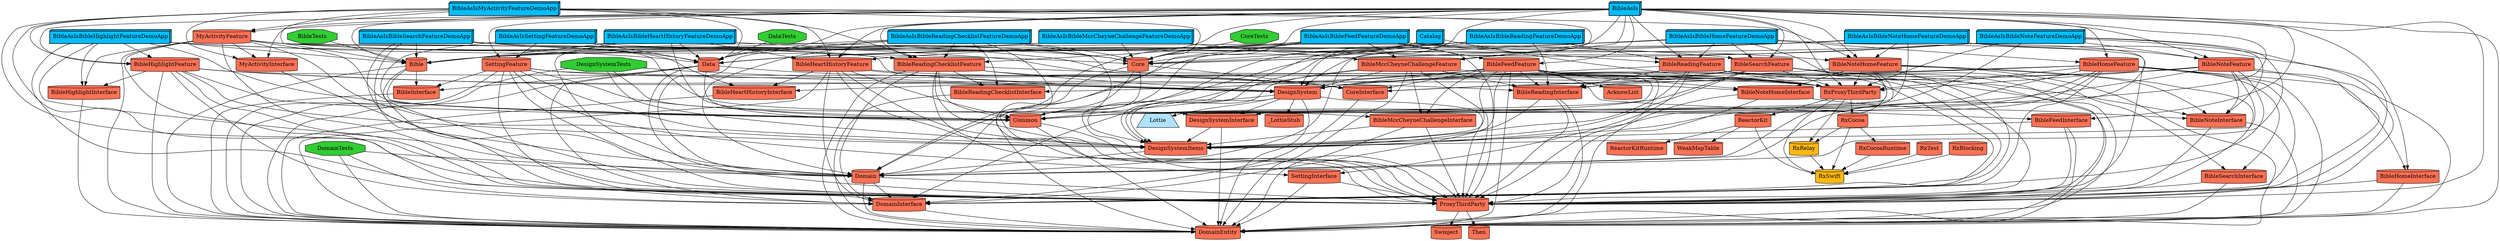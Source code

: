 digraph {
  AcknowList [fillcolor=coral1 shape=cylinder style=filled]
  Bible [fillcolor=coral1 shape=cylinder style=filled]
  BibleAsIs [fillcolor=deepskyblue penwidth="1.5" shape=box3d style=filled]
  BibleAsIsBibleFeedFeatureDemoApp [fillcolor=deepskyblue penwidth="1.5" shape=box3d style=filled]
  BibleAsIsBibleHeartHistoryFeatureDemoApp [fillcolor=deepskyblue penwidth="1.5" shape=box3d style=filled]
  BibleAsIsBibleHighlightFeatureDemoApp [fillcolor=deepskyblue penwidth="1.5" shape=box3d style=filled]
  BibleAsIsBibleHomeFeatureDemoApp [fillcolor=deepskyblue penwidth="1.5" shape=box3d style=filled]
  BibleAsIsBibleMccCheyneChallengeFeatureDemoApp [fillcolor=deepskyblue penwidth="1.5" shape=box3d style=filled]
  BibleAsIsBibleNoteFeatureDemoApp [fillcolor=deepskyblue penwidth="1.5" shape=box3d style=filled]
  BibleAsIsBibleNoteHomeFeatureDemoApp [fillcolor=deepskyblue penwidth="1.5" shape=box3d style=filled]
  BibleAsIsBibleReadingChecklistFeatureDemoApp [fillcolor=deepskyblue penwidth="1.5" shape=box3d style=filled]
  BibleAsIsBibleReadingFeatureDemoApp [fillcolor=deepskyblue penwidth="1.5" shape=box3d style=filled]
  BibleAsIsBibleSearchFeatureDemoApp [fillcolor=deepskyblue penwidth="1.5" shape=box3d style=filled]
  BibleAsIsMyActivityFeatureDemoApp [fillcolor=deepskyblue penwidth="1.5" shape=box3d style=filled]
  BibleAsIsSettingFeatureDemoApp [fillcolor=deepskyblue penwidth="1.5" shape=box3d style=filled]
  BibleFeedFeature [fillcolor=coral1 shape=cylinder style=filled]
  BibleFeedInterface [fillcolor=coral1 shape=cylinder style=filled]
  BibleHeartHistoryFeature [fillcolor=coral1 shape=cylinder style=filled]
  BibleHeartHistoryInterface [fillcolor=coral1 shape=cylinder style=filled]
  BibleHighlightFeature [fillcolor=coral1 shape=cylinder style=filled]
  BibleHighlightInterface [fillcolor=coral1 shape=cylinder style=filled]
  BibleHomeFeature [fillcolor=coral1 shape=cylinder style=filled]
  BibleHomeInterface [fillcolor=coral1 shape=cylinder style=filled]
  BibleInterface [fillcolor=coral1 shape=cylinder style=filled]
  BibleMccCheyneChallengeFeature [fillcolor=coral1 shape=cylinder style=filled]
  BibleMccCheyneChallengeInterface [fillcolor=coral1 shape=cylinder style=filled]
  BibleNoteFeature [fillcolor=coral1 shape=cylinder style=filled]
  BibleNoteHomeFeature [fillcolor=coral1 shape=cylinder style=filled]
  BibleNoteHomeInterface [fillcolor=coral1 shape=cylinder style=filled]
  BibleNoteInterface [fillcolor=coral1 shape=cylinder style=filled]
  BibleReadingChecklistFeature [fillcolor=coral1 shape=cylinder style=filled]
  BibleReadingChecklistInterface [fillcolor=coral1 shape=cylinder style=filled]
  BibleReadingFeature [fillcolor=coral1 shape=cylinder style=filled]
  BibleReadingInterface [fillcolor=coral1 shape=cylinder style=filled]
  BibleSearchFeature [fillcolor=coral1 shape=cylinder style=filled]
  BibleSearchInterface [fillcolor=coral1 shape=cylinder style=filled]
  BibleTests [fillcolor=limegreen shape=octagon style=filled]
  Catalog [fillcolor=deepskyblue penwidth="1.5" shape=box3d style=filled]
  Common [fillcolor=coral1 shape=cylinder style=filled]
  Core [fillcolor=coral1 shape=cylinder style=filled]
  CoreInterface [fillcolor=coral1 shape=cylinder style=filled]
  CoreTests [fillcolor=limegreen shape=octagon style=filled]
  Data [fillcolor=coral1 shape=cylinder style=filled]
  DataTests [fillcolor=limegreen shape=octagon style=filled]
  DesignSystem [fillcolor=coral1 shape=cylinder style=filled]
  DesignSystemInterface [fillcolor=coral1 shape=cylinder style=filled]
  DesignSystemItems [fillcolor=coral1 shape=cylinder style=filled]
  DesignSystemTests [fillcolor=limegreen shape=octagon style=filled]
  Domain [fillcolor=coral1 shape=cylinder style=filled]
  DomainEntity [fillcolor=coral1 shape=cylinder style=filled]
  DomainInterface [fillcolor=coral1 shape=cylinder style=filled]
  DomainTests [fillcolor=limegreen shape=octagon style=filled]
  Lottie [fillcolor=lightskyblue1 shape=trapezium style=filled]
  MyActivityFeature [fillcolor=coral1 shape=cylinder style=filled]
  MyActivityInterface [fillcolor=coral1 shape=cylinder style=filled]
  ProxyThirdParty [fillcolor=coral1 shape=cylinder style=filled]
  ReactorKit [fillcolor=coral1 shape=cylinder style=filled]
  ReactorKitRuntime [fillcolor=coral1 shape=cylinder style=filled]
  RxBlocking [fillcolor=coral1 shape=cylinder style=filled]
  RxCocoa [fillcolor=coral1 shape=cylinder style=filled]
  RxCocoaRuntime [fillcolor=coral1 shape=cylinder style=filled]
  RxProxyThirdParty [fillcolor=coral1 shape=cylinder style=filled]
  RxRelay [fillcolor=darkgoldenrod1 shape=cylinder style=filled]
  RxSwift [fillcolor=darkgoldenrod1 shape=cylinder style=filled]
  RxTest [fillcolor=coral1 shape=cylinder style=filled]
  SettingFeature [fillcolor=coral1 shape=cylinder style=filled]
  SettingInterface [fillcolor=coral1 shape=cylinder style=filled]
  Swinject [fillcolor=coral1 shape=cylinder style=filled]
  Then [fillcolor=coral1 shape=cylinder style=filled]
  WeakMapTable [fillcolor=coral1 shape=cylinder style=filled]
  _LottieStub [fillcolor=coral1 shape=cylinder style=filled]
  Bible -> DomainEntity
  Bible -> BibleInterface
  Bible -> Common
  Bible -> ProxyThirdParty
  BibleAsIs -> Data
  BibleAsIs -> RxProxyThirdParty
  BibleAsIs -> BibleReadingFeature
  BibleAsIs -> Common
  BibleAsIs -> BibleNoteHomeFeature
  BibleAsIs -> SettingFeature
  BibleAsIs -> BibleHomeInterface
  BibleAsIs -> BibleReadingChecklistFeature
  BibleAsIs -> MyActivityFeature
  BibleAsIs -> BibleHomeFeature
  BibleAsIs -> BibleNoteFeature
  BibleAsIs -> Bible
  BibleAsIs -> BibleMccCheyneChallengeFeature
  BibleAsIs -> BibleFeedInterface
  BibleAsIs -> BibleFeedFeature
  BibleAsIs -> BibleHeartHistoryFeature
  BibleAsIs -> Domain
  BibleAsIs -> ProxyThirdParty
  BibleAsIs -> BibleHighlightFeature
  BibleAsIs -> DomainEntity
  BibleAsIs -> BibleSearchFeature
  BibleAsIs -> MyActivityInterface
  BibleAsIs -> Core
  BibleAsIs -> DesignSystemItems
  BibleAsIs -> DesignSystem
  BibleAsIsBibleFeedFeatureDemoApp -> Common
  BibleAsIsBibleFeedFeatureDemoApp -> BibleHeartHistoryFeature
  BibleAsIsBibleFeedFeatureDemoApp -> BibleMccCheyneChallengeFeature
  BibleAsIsBibleFeedFeatureDemoApp -> BibleNoteHomeFeature
  BibleAsIsBibleFeedFeatureDemoApp -> Core
  BibleAsIsBibleFeedFeatureDemoApp -> Domain
  BibleAsIsBibleFeedFeatureDemoApp -> Bible
  BibleAsIsBibleFeedFeatureDemoApp -> Data
  BibleAsIsBibleFeedFeatureDemoApp -> BibleFeedFeature
  BibleAsIsBibleFeedFeatureDemoApp -> BibleReadingChecklistFeature
  BibleAsIsBibleFeedFeatureDemoApp -> ProxyThirdParty
  BibleAsIsBibleFeedFeatureDemoApp -> BibleReadingFeature
  BibleAsIsBibleHeartHistoryFeatureDemoApp -> Data
  BibleAsIsBibleHeartHistoryFeatureDemoApp -> Core
  BibleAsIsBibleHeartHistoryFeatureDemoApp -> Bible
  BibleAsIsBibleHeartHistoryFeatureDemoApp -> BibleHeartHistoryFeature
  BibleAsIsBibleHeartHistoryFeatureDemoApp -> Common
  BibleAsIsBibleHeartHistoryFeatureDemoApp -> Domain
  BibleAsIsBibleHighlightFeatureDemoApp -> BibleHighlightFeature
  BibleAsIsBibleHighlightFeatureDemoApp -> BibleHighlightInterface
  BibleAsIsBibleHighlightFeatureDemoApp -> Core
  BibleAsIsBibleHighlightFeatureDemoApp -> Domain
  BibleAsIsBibleHighlightFeatureDemoApp -> Common
  BibleAsIsBibleHighlightFeatureDemoApp -> Data
  BibleAsIsBibleHighlightFeatureDemoApp -> ProxyThirdParty
  BibleAsIsBibleHighlightFeatureDemoApp -> Bible
  BibleAsIsBibleHomeFeatureDemoApp -> ProxyThirdParty
  BibleAsIsBibleHomeFeatureDemoApp -> BibleReadingFeature
  BibleAsIsBibleHomeFeatureDemoApp -> Core
  BibleAsIsBibleHomeFeatureDemoApp -> Domain
  BibleAsIsBibleHomeFeatureDemoApp -> Data
  BibleAsIsBibleHomeFeatureDemoApp -> BibleSearchFeature
  BibleAsIsBibleHomeFeatureDemoApp -> BibleHomeFeature
  BibleAsIsBibleMccCheyneChallengeFeatureDemoApp -> Domain
  BibleAsIsBibleMccCheyneChallengeFeatureDemoApp -> BibleMccCheyneChallengeFeature
  BibleAsIsBibleMccCheyneChallengeFeatureDemoApp -> Bible
  BibleAsIsBibleMccCheyneChallengeFeatureDemoApp -> Core
  BibleAsIsBibleNoteFeatureDemoApp -> BibleNoteInterface
  BibleAsIsBibleNoteFeatureDemoApp -> Bible
  BibleAsIsBibleNoteFeatureDemoApp -> RxProxyThirdParty
  BibleAsIsBibleNoteFeatureDemoApp -> Core
  BibleAsIsBibleNoteFeatureDemoApp -> BibleNoteFeature
  BibleAsIsBibleNoteFeatureDemoApp -> ProxyThirdParty
  BibleAsIsBibleNoteFeatureDemoApp -> Common
  BibleAsIsBibleNoteFeatureDemoApp -> Data
  BibleAsIsBibleNoteFeatureDemoApp -> Domain
  BibleAsIsBibleNoteHomeFeatureDemoApp -> Bible
  BibleAsIsBibleNoteHomeFeatureDemoApp -> Core
  BibleAsIsBibleNoteHomeFeatureDemoApp -> Common
  BibleAsIsBibleNoteHomeFeatureDemoApp -> ProxyThirdParty
  BibleAsIsBibleNoteHomeFeatureDemoApp -> BibleNoteHomeFeature
  BibleAsIsBibleNoteHomeFeatureDemoApp -> Data
  BibleAsIsBibleNoteHomeFeatureDemoApp -> Domain
  BibleAsIsBibleNoteHomeFeatureDemoApp -> BibleNoteFeature
  BibleAsIsBibleReadingChecklistFeatureDemoApp -> BibleReadingChecklistFeature
  BibleAsIsBibleReadingChecklistFeatureDemoApp -> Bible
  BibleAsIsBibleReadingChecklistFeatureDemoApp -> Data
  BibleAsIsBibleReadingChecklistFeatureDemoApp -> BibleReadingChecklistInterface
  BibleAsIsBibleReadingChecklistFeatureDemoApp -> Core
  BibleAsIsBibleReadingChecklistFeatureDemoApp -> ProxyThirdParty
  BibleAsIsBibleReadingChecklistFeatureDemoApp -> Domain
  BibleAsIsBibleReadingChecklistFeatureDemoApp -> Common
  BibleAsIsBibleReadingFeatureDemoApp -> Core
  BibleAsIsBibleReadingFeatureDemoApp -> BibleReadingFeature
  BibleAsIsBibleReadingFeatureDemoApp -> BibleReadingInterface
  BibleAsIsBibleReadingFeatureDemoApp -> Domain
  BibleAsIsBibleReadingFeatureDemoApp -> Data
  BibleAsIsBibleReadingFeatureDemoApp -> Common
  BibleAsIsBibleSearchFeatureDemoApp -> ProxyThirdParty
  BibleAsIsBibleSearchFeatureDemoApp -> Bible
  BibleAsIsBibleSearchFeatureDemoApp -> Domain
  BibleAsIsBibleSearchFeatureDemoApp -> Core
  BibleAsIsBibleSearchFeatureDemoApp -> BibleSearchFeature
  BibleAsIsBibleSearchFeatureDemoApp -> Data
  BibleAsIsMyActivityFeatureDemoApp -> BibleReadingChecklistFeature
  BibleAsIsMyActivityFeatureDemoApp -> Domain
  BibleAsIsMyActivityFeatureDemoApp -> BibleMccCheyneChallengeFeature
  BibleAsIsMyActivityFeatureDemoApp -> ProxyThirdParty
  BibleAsIsMyActivityFeatureDemoApp -> BibleHighlightFeature
  BibleAsIsMyActivityFeatureDemoApp -> BibleHeartHistoryFeature
  BibleAsIsMyActivityFeatureDemoApp -> MyActivityFeature
  BibleAsIsMyActivityFeatureDemoApp -> MyActivityInterface
  BibleAsIsMyActivityFeatureDemoApp -> BibleNoteHomeFeature
  BibleAsIsMyActivityFeatureDemoApp -> Bible
  BibleAsIsMyActivityFeatureDemoApp -> Data
  BibleAsIsMyActivityFeatureDemoApp -> Core
  BibleAsIsSettingFeatureDemoApp -> SettingFeature
  BibleAsIsSettingFeatureDemoApp -> Core
  BibleAsIsSettingFeatureDemoApp -> Data
  BibleAsIsSettingFeatureDemoApp -> Domain
  BibleFeedFeature -> DomainInterface
  BibleFeedFeature -> BibleNoteHomeInterface
  BibleFeedFeature -> CoreInterface
  BibleFeedFeature -> AcknowList
  BibleFeedFeature -> BibleMccCheyneChallengeInterface
  BibleFeedFeature -> RxProxyThirdParty
  BibleFeedFeature -> BibleReadingInterface
  BibleFeedFeature -> Common
  BibleFeedFeature -> BibleFeedInterface
  BibleFeedFeature -> DesignSystem
  BibleFeedFeature -> BibleHeartHistoryInterface
  BibleFeedFeature -> BibleReadingChecklistInterface
  BibleFeedFeature -> ProxyThirdParty
  BibleFeedFeature -> DesignSystemItems
  BibleFeedFeature -> DomainEntity
  BibleFeedInterface -> DomainEntity
  BibleFeedInterface -> DesignSystemItems
  BibleFeedInterface -> ProxyThirdParty
  BibleHeartHistoryFeature -> DesignSystem
  BibleHeartHistoryFeature -> RxProxyThirdParty
  BibleHeartHistoryFeature -> DesignSystemItems
  BibleHeartHistoryFeature -> DomainEntity
  BibleHeartHistoryFeature -> Common
  BibleHeartHistoryFeature -> DomainInterface
  BibleHeartHistoryFeature -> BibleHeartHistoryInterface
  BibleHeartHistoryFeature -> ProxyThirdParty
  BibleHeartHistoryInterface -> DomainEntity
  BibleHighlightFeature -> DomainInterface
  BibleHighlightFeature -> ProxyThirdParty
  BibleHighlightFeature -> BibleReadingInterface
  BibleHighlightFeature -> DesignSystem
  BibleHighlightFeature -> Common
  BibleHighlightFeature -> DomainEntity
  BibleHighlightFeature -> BibleHighlightInterface
  BibleHighlightFeature -> DesignSystemItems
  BibleHighlightFeature -> RxProxyThirdParty
  BibleHighlightInterface -> DomainEntity
  BibleHomeFeature -> BibleReadingInterface
  BibleHomeFeature -> BibleHomeInterface
  BibleHomeFeature -> ProxyThirdParty
  BibleHomeFeature -> CoreInterface
  BibleHomeFeature -> BibleSearchInterface
  BibleHomeFeature -> Common
  BibleHomeFeature -> DesignSystem
  BibleHomeFeature -> DomainInterface
  BibleHomeFeature -> DesignSystemInterface
  BibleHomeFeature -> DomainEntity
  BibleHomeFeature -> RxProxyThirdParty
  BibleHomeFeature -> DesignSystemItems
  BibleHomeInterface -> ProxyThirdParty
  BibleHomeInterface -> DomainEntity
  BibleInterface -> DomainEntity
  BibleMccCheyneChallengeFeature -> DomainInterface
  BibleMccCheyneChallengeFeature -> ProxyThirdParty
  BibleMccCheyneChallengeFeature -> DomainEntity
  BibleMccCheyneChallengeFeature -> DesignSystemItems
  BibleMccCheyneChallengeFeature -> BibleMccCheyneChallengeInterface
  BibleMccCheyneChallengeFeature -> BibleReadingInterface
  BibleMccCheyneChallengeFeature -> DesignSystem
  BibleMccCheyneChallengeFeature -> RxProxyThirdParty
  BibleMccCheyneChallengeInterface -> ProxyThirdParty
  BibleMccCheyneChallengeInterface -> DomainEntity
  BibleMccCheyneChallengeInterface -> DesignSystemItems
  BibleNoteFeature -> Common
  BibleNoteFeature -> BibleNoteInterface
  BibleNoteFeature -> DomainEntity
  BibleNoteFeature -> DomainInterface
  BibleNoteFeature -> ProxyThirdParty
  BibleNoteFeature -> RxProxyThirdParty
  BibleNoteFeature -> DesignSystemItems
  BibleNoteFeature -> DesignSystem
  BibleNoteFeature -> CoreInterface
  BibleNoteHomeFeature -> ProxyThirdParty
  BibleNoteHomeFeature -> BibleNoteHomeInterface
  BibleNoteHomeFeature -> DesignSystemItems
  BibleNoteHomeFeature -> DomainInterface
  BibleNoteHomeFeature -> Common
  BibleNoteHomeFeature -> DesignSystem
  BibleNoteHomeFeature -> DomainEntity
  BibleNoteHomeFeature -> BibleNoteInterface
  BibleNoteHomeFeature -> RxProxyThirdParty
  BibleNoteHomeInterface -> DomainEntity
  BibleNoteHomeInterface -> BibleNoteInterface
  BibleNoteHomeInterface -> ProxyThirdParty
  BibleNoteInterface -> DomainEntity
  BibleNoteInterface -> ProxyThirdParty
  BibleReadingChecklistFeature -> RxProxyThirdParty
  BibleReadingChecklistFeature -> DomainEntity
  BibleReadingChecklistFeature -> Common
  BibleReadingChecklistFeature -> DesignSystem
  BibleReadingChecklistFeature -> DomainInterface
  BibleReadingChecklistFeature -> CoreInterface
  BibleReadingChecklistFeature -> DesignSystemItems
  BibleReadingChecklistFeature -> BibleReadingChecklistInterface
  BibleReadingChecklistFeature -> ProxyThirdParty
  BibleReadingChecklistInterface -> DomainEntity
  BibleReadingFeature -> BibleReadingInterface
  BibleReadingFeature -> RxProxyThirdParty
  BibleReadingFeature -> DesignSystemItems
  BibleReadingFeature -> BibleNoteInterface
  BibleReadingFeature -> SettingInterface
  BibleReadingFeature -> DomainEntity
  BibleReadingFeature -> DomainInterface
  BibleReadingFeature -> ProxyThirdParty
  BibleReadingFeature -> DesignSystem
  BibleReadingInterface -> ProxyThirdParty
  BibleReadingInterface -> DesignSystemItems
  BibleReadingInterface -> DomainEntity
  BibleSearchFeature -> BibleReadingInterface
  BibleSearchFeature -> Common
  BibleSearchFeature -> DomainEntity
  BibleSearchFeature -> DesignSystem
  BibleSearchFeature -> DomainInterface
  BibleSearchFeature -> DesignSystemItems
  BibleSearchFeature -> RxProxyThirdParty
  BibleSearchFeature -> ProxyThirdParty
  BibleSearchFeature -> BibleSearchInterface
  BibleSearchInterface -> ProxyThirdParty
  BibleSearchInterface -> DomainEntity
  BibleTests -> Bible
  Catalog -> Core
  Catalog -> Domain
  Catalog -> DesignSystemItems
  Catalog -> RxProxyThirdParty
  Catalog -> ProxyThirdParty
  Catalog -> DesignSystem
  Common -> DomainEntity
  Common -> ProxyThirdParty
  Core -> CoreInterface
  Core -> Common
  Core -> ProxyThirdParty
  Core -> DomainEntity
  CoreInterface -> DomainInterface
  CoreTests -> Core
  Data -> DomainEntity
  Data -> ProxyThirdParty
  Data -> BibleInterface
  Data -> CoreInterface
  Data -> Common
  Data -> DomainInterface
  DataTests -> Data
  DesignSystem -> DesignSystemItems
  DesignSystem -> DomainEntity
  DesignSystem -> Lottie
  DesignSystem -> Common
  DesignSystem -> DesignSystemInterface
  DesignSystem -> _LottieStub
  DesignSystem -> ProxyThirdParty
  DesignSystemInterface -> DomainEntity
  DesignSystemInterface -> DesignSystemItems
  DesignSystemItems -> Domain
  DesignSystemTests -> DesignSystemItems
  DesignSystemTests -> DomainEntity
  DesignSystemTests -> DesignSystemInterface
  DesignSystemTests -> DesignSystem
  Domain -> DomainEntity
  Domain -> ProxyThirdParty
  Domain -> DomainInterface
  DomainInterface -> DomainEntity
  DomainTests -> DomainInterface
  DomainTests -> Domain
  DomainTests -> DomainEntity
  MyActivityFeature -> DesignSystemItems
  MyActivityFeature -> RxProxyThirdParty
  MyActivityFeature -> BibleHeartHistoryInterface
  MyActivityFeature -> ProxyThirdParty
  MyActivityFeature -> DesignSystem
  MyActivityFeature -> BibleReadingChecklistFeature
  MyActivityFeature -> DomainEntity
  MyActivityFeature -> BibleHighlightInterface
  MyActivityFeature -> MyActivityInterface
  MyActivityFeature -> BibleMccCheyneChallengeInterface
  MyActivityFeature -> Common
  MyActivityFeature -> DomainInterface
  MyActivityFeature -> BibleNoteHomeInterface
  MyActivityInterface -> ProxyThirdParty
  ProxyThirdParty -> Swinject
  ProxyThirdParty -> Then
  ReactorKit -> ReactorKitRuntime
  ReactorKit -> RxSwift
  ReactorKit -> WeakMapTable
  RxBlocking -> RxSwift
  RxCocoa -> RxRelay
  RxCocoa -> RxSwift
  RxCocoa -> RxCocoaRuntime
  RxCocoaRuntime -> RxSwift
  RxProxyThirdParty -> RxSwift
  RxProxyThirdParty -> RxCocoa
  RxProxyThirdParty -> RxRelay
  RxProxyThirdParty -> ReactorKit
  RxRelay -> RxSwift
  RxTest -> RxSwift
  SettingFeature -> DesignSystem
  SettingFeature -> DesignSystemItems
  SettingFeature -> DomainInterface
  SettingFeature -> RxProxyThirdParty
  SettingFeature -> ProxyThirdParty
  SettingFeature -> Common
  SettingFeature -> DomainEntity
  SettingFeature -> BibleInterface
  SettingFeature -> SettingInterface
  SettingInterface -> DomainEntity
  SettingInterface -> ProxyThirdParty
}